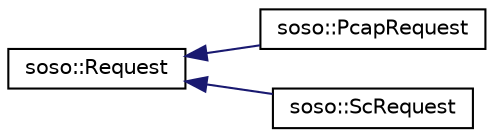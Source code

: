 digraph "그래픽컬한 클래스 계통도"
{
 // LATEX_PDF_SIZE
  edge [fontname="Helvetica",fontsize="10",labelfontname="Helvetica",labelfontsize="10"];
  node [fontname="Helvetica",fontsize="10",shape=record];
  rankdir="LR";
  Node0 [label="soso::Request",height=0.2,width=0.4,color="black", fillcolor="white", style="filled",URL="$classsoso_1_1Request.html",tooltip="모듈 컴포넌트에 전달되는 정보 Class 수신된 패킷 또는 메타정보등을 추가할 수 있다. Request Class를 상속 받아 구현에 맞게 커스터마이징 필요"];
  Node0 -> Node1 [dir="back",color="midnightblue",fontsize="10",style="solid",fontname="Helvetica"];
  Node1 [label="soso::PcapRequest",height=0.2,width=0.4,color="black", fillcolor="white", style="filled",URL="$classsoso_1_1PcapRequest.html",tooltip="pcap 모델 request 정의"];
  Node0 -> Node2 [dir="back",color="midnightblue",fontsize="10",style="solid",fontname="Helvetica"];
  Node2 [label="soso::ScRequest",height=0.2,width=0.4,color="black", fillcolor="white", style="filled",URL="$classsoso_1_1ScRequest.html",tooltip="server-client 모델 request 정의"];
}
